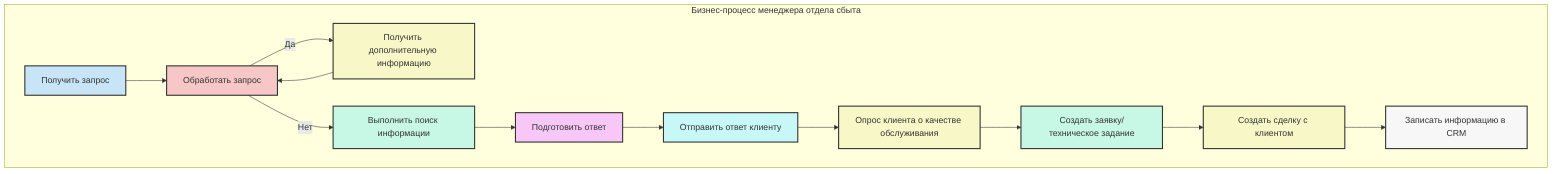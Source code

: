 graph TB
    subgraph Бизнес-процесс менеджера отдела сбыта
        1[Получить запрос]
        2[Обработать запрос]
        3[Получить дополнительную информацию]
        4[Выполнить поиск информации]
        5[Подготовить ответ]
        6[Отправить ответ клиенту]
        7[Опрос клиента о качестве обслуживания]
        8[Создать заявку/техническое задание]
        9[Создать сделку с клиентом]
        10[Записать информацию в CRM]
    end

    1-->2
    2-- Да -->3
    2-- Нет -->4
    3-->2
    4-->5
    5-->6
    6-->7
    7-->8
    8-->9
    9-->10

    style 1 fill:#c7e5f7,stroke:#333,stroke-width:2px
    style 2 fill:#f7c7c7,stroke:#333,stroke-width:2px
    style 3 fill:#f7f7c7,stroke:#333,stroke-width:2px
    style 4 fill:#c7f7e5,stroke:#333,stroke-width:2px
    style 5 fill:#f7c7f7,stroke:#333,stroke-width:2px
    style 6 fill:#c7f7f7,stroke:#333,stroke-width:2px
    style 7 fill:#f7f7c7,stroke:#333,stroke-width:2px
    style 8 fill:#c7f7e5,stroke:#333,stroke-width:2px
    style 9 fill:#f7f7c7,stroke:#333,stroke-width:2px
    style 10 fill:#f7f7f7,stroke:#333,stroke-width:2px